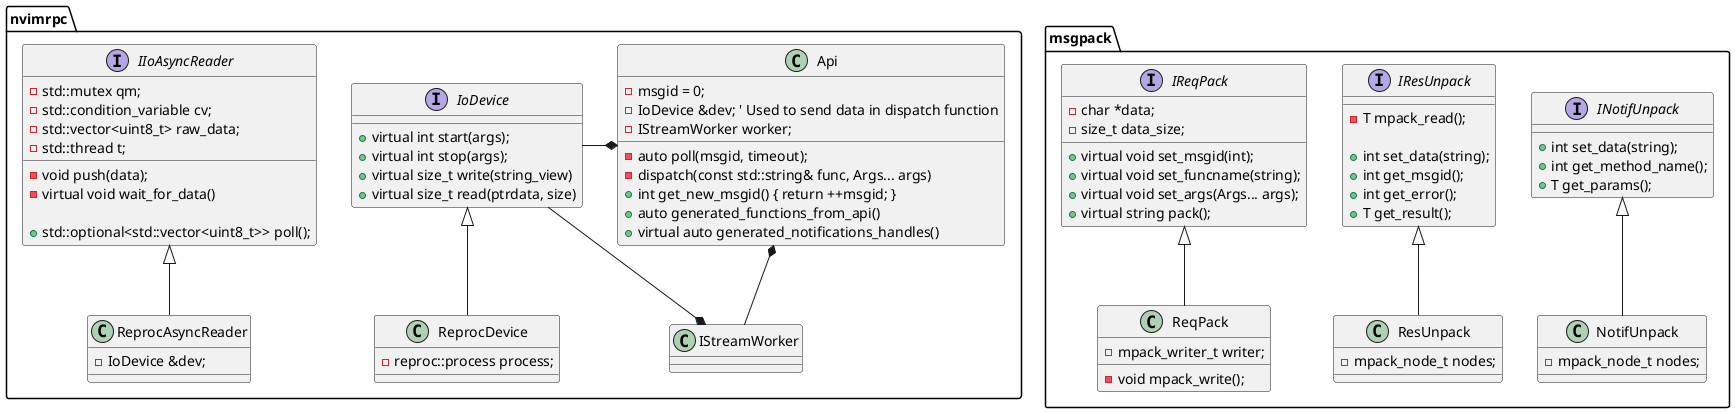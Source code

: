 
@startuml

set namespaceSeparator ::

interface nvimrpc::IoDevice {
	+virtual int start(args);
	+virtual int stop(args);
	+virtual size_t write(string_view)
	+virtual size_t read(ptrdata, size)
}

class nvimrpc::ReprocDevice {
	-reproc::process process;
	' -std::mutex m;
	' -std::string output;
	' -std::future<std::error_code> drain_async;

	' +int spawn(char **argv)
	' +int kill()
}

' class nvimrpc::StreamDecoder {
	' -mpack_tree_t tree;
	' -static size_t read_iodev(mpack_tree_t *ptree, char *buf, size_t count)

	' +std::optional<mpack_node_t> poll()
' }

interface nvimrpc::IIoAsyncReader {
	-std::mutex qm;
	-std::condition_variable cv;
	' -std::queue<mpack_node_t> nodes;
	-std::vector<uint8_t> raw_data;
	-std::thread t;
	-void push(data);
  -virtual void wait_for_data()

	+std::optional<std::vector<uint8_t>> poll();
}

class nvimrpc::ReprocAsyncReader {
	-IoDevice &dev;
}

nvimrpc::IIoAsyncReader <|-- nvimrpc::ReprocAsyncReader

class nvimrpc::Api {
	-msgid = 0;
	-IoDevice &dev; ' Used to send data in dispatch function
	-IStreamWorker worker;
	' Uses worker to wait for a mpack_node_t
	-auto poll(msgid, timeout);
	-dispatch(const std::string& func, Args... args)
	+int get_new_msgid() { return ++msgid; }
	' This function basically calls dispatch and then poll
	+auto generated_functions_from_api()
	' Todo
	+virtual auto generated_notifications_handles()
}

interface msgpack::INotifUnpack {
	' TODO in this function check the msg type to ensure its a notification type
	+int set_data(string);
	+int get_method_name();
	+T get_params();
}

class msgpack::NotifUnpack {
	-mpack_node_t nodes;
}

msgpack::INotifUnpack <|-- msgpack::NotifUnpack

interface msgpack::IResUnpack {
	-T mpack_read();

	' TODO in this function check the msg type to ensure its a response type
	+int set_data(string);
	+int get_msgid();
	+int get_error();
	+T get_result();
}
class msgpack::ResUnpack {
	-mpack_node_t nodes;
	' -T mpack_write();

	' TODO in this function check the msg type to ensure its a response type
	' +int set_data(string);
	' +int get_msgid();
	' +int get_error();
	' +T get_result();
	' On destruction call
	'mpack_reader_destroy, see its help
}

msgpack::IResUnpack <|-- msgpack::ResUnpack

interface msgpack::IReqPack {
	-char *data;
	-size_t data_size;

	+virtual void set_msgid(int);
	+virtual void set_funcname(string);
	+virtual void set_args(Args... args);
	+virtual string pack();
}

' TODO Call MPACK_FREE(data) on destructor
class msgpack::ReqPack {
	' -char *data;
	' -size_t data_size;
	-mpack_writer_t writer;
	-void mpack_write();

	' +virtual void set_msgid(int);
	' +virtual void set_funcname(string);
	' +virtual void set_args(Args... args);
	' +virtual string build();
}

msgpack::IReqPack <|-- msgpack::ReqPack

' enum nvimrpc::MessageType: <int64_t> {
	' REQUEST = 0,
	' RESPONSE = 1,
	' NOTIFICATION = 2
' }

' class nvimrpc::Types {
	' using object = std::variant<
		' bool,
		' int64_t,
		' double,
		' std::string,
		' std::vector<libnvc::object_wrapper>,
		' std::unordered_map<std::string, libnvc::object_wrapper>
		' >;
' }

nvimrpc::Api *-- nvimrpc::IStreamWorker
nvimrpc::Api *-left- nvimrpc::IoDevice
nvimrpc::IoDevice <|-- nvimrpc::ReprocDevice
nvimrpc::IStreamWorker *-- nvimrpc::IoDevice

@enduml
